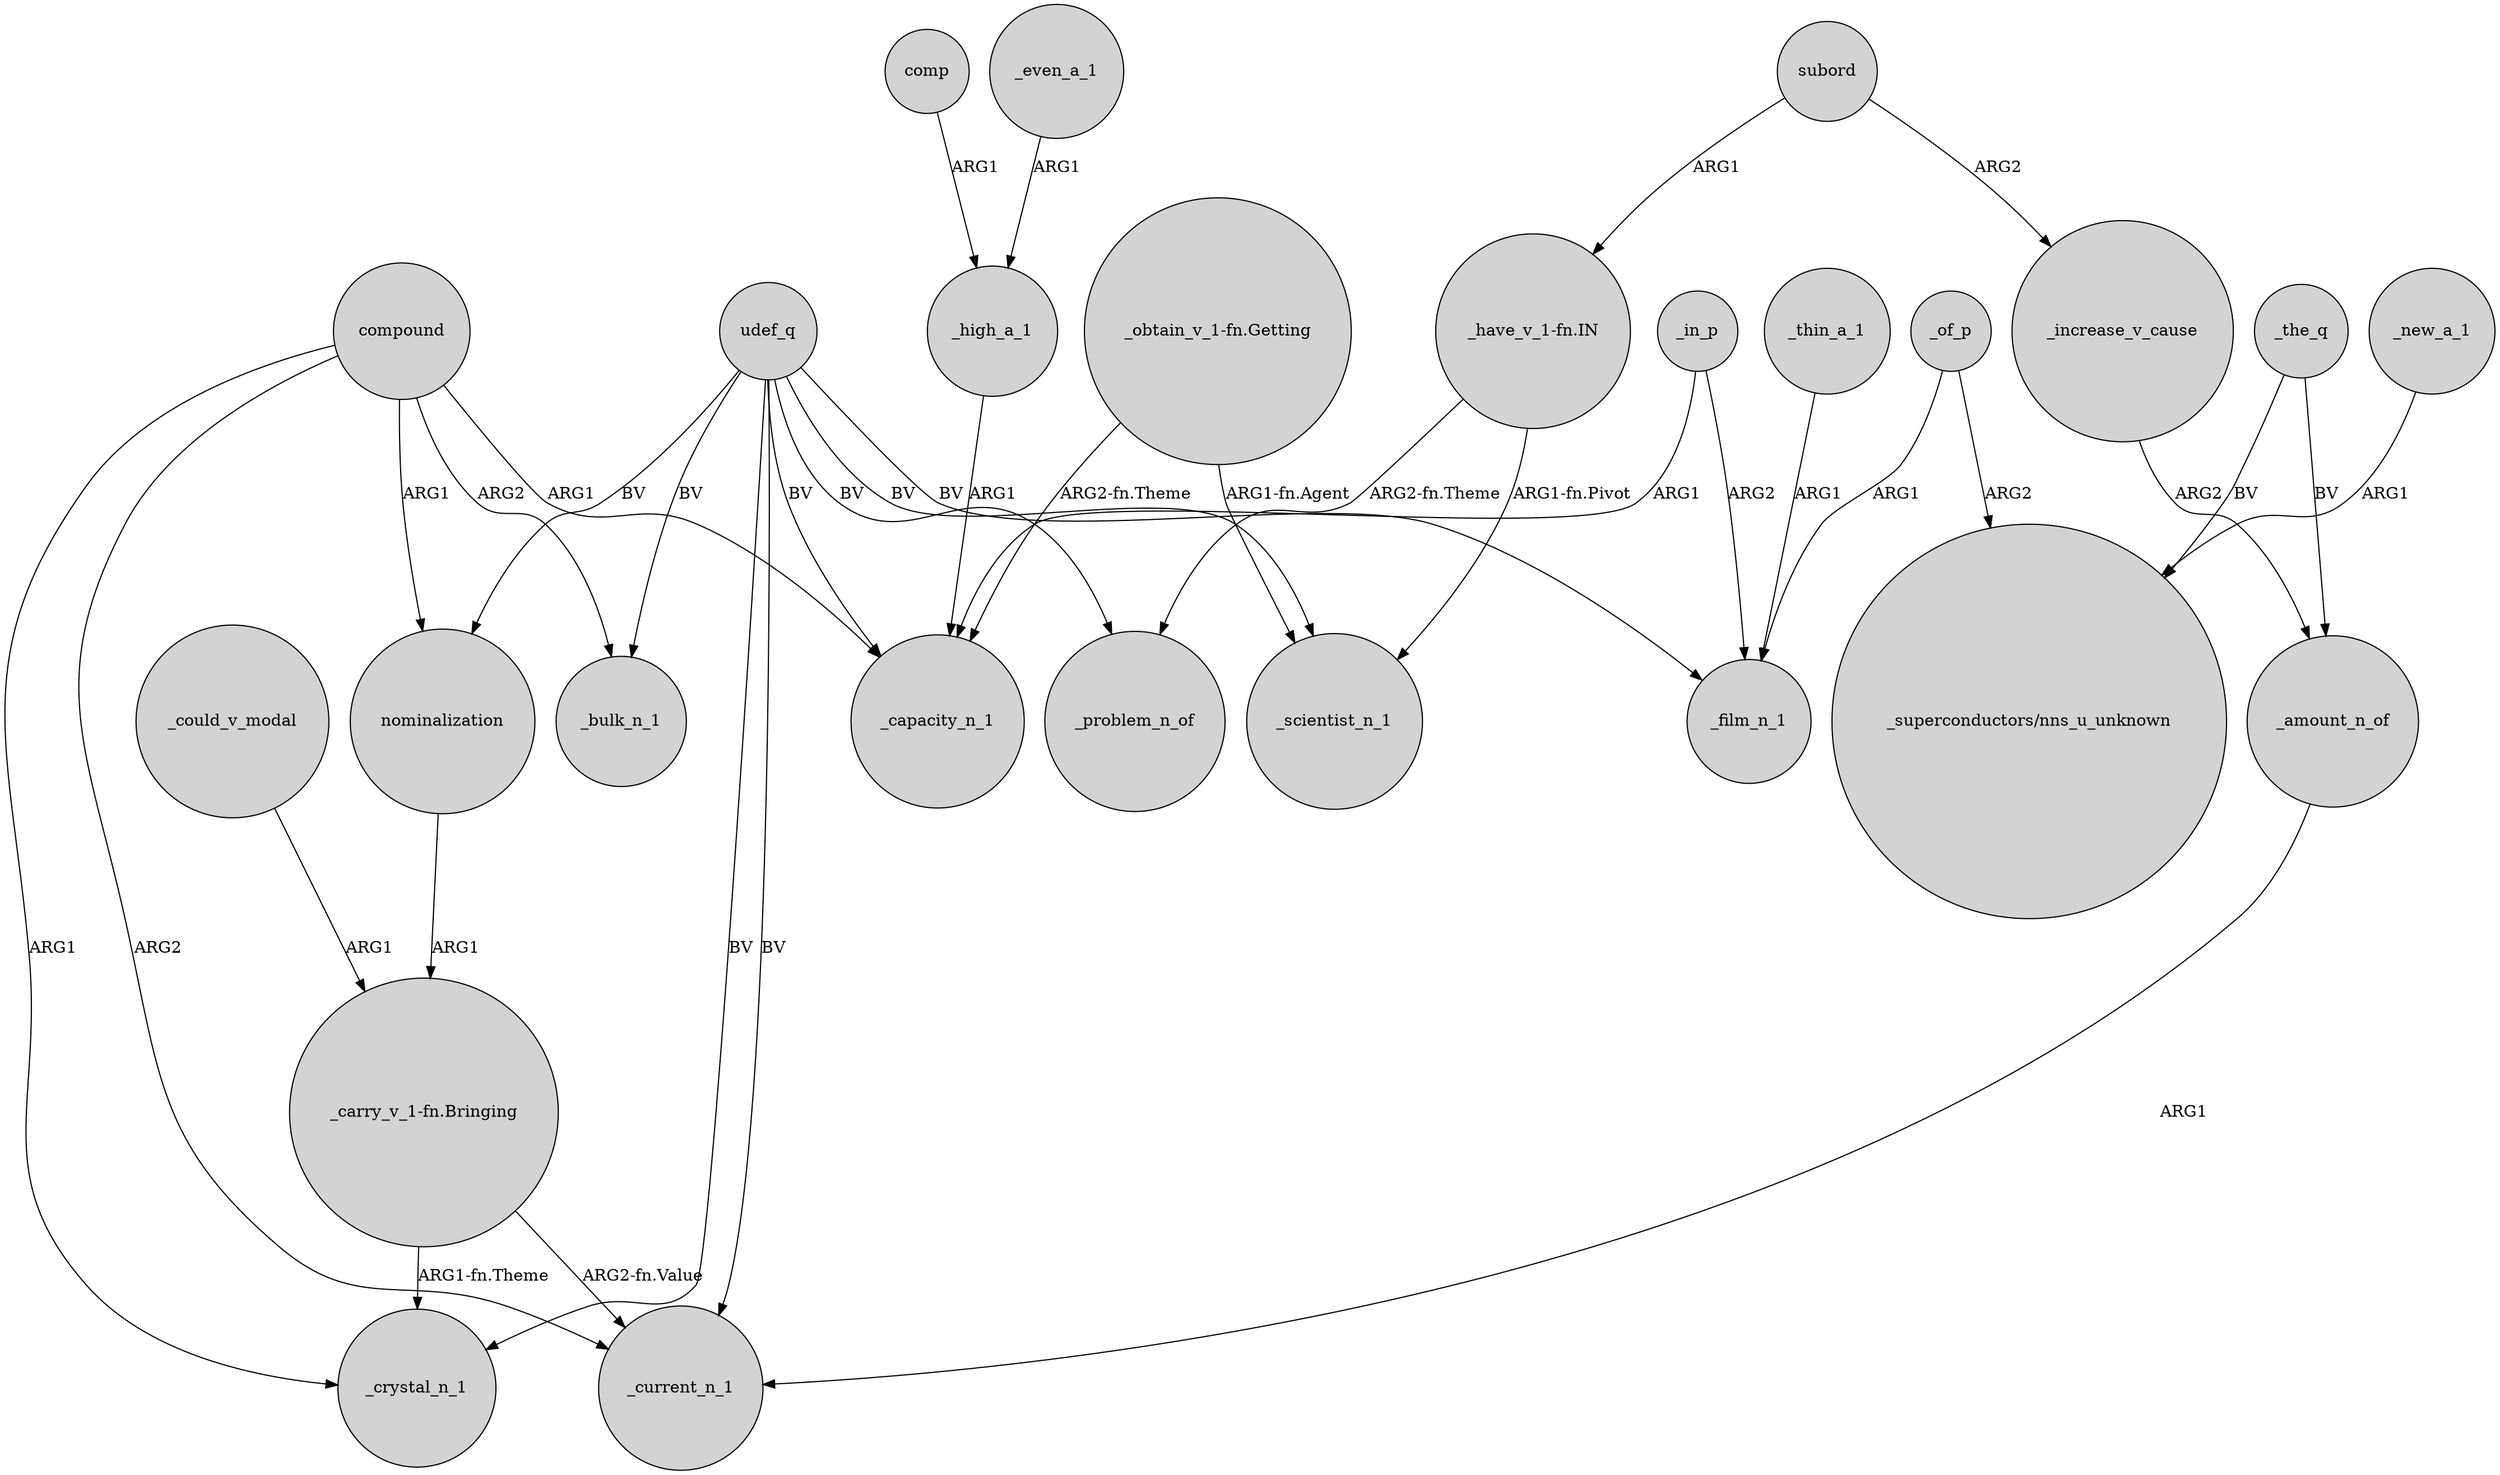 digraph {
	node [shape=circle style=filled]
	udef_q -> _crystal_n_1 [label=BV]
	compound -> _capacity_n_1 [label=ARG1]
	"_carry_v_1-fn.Bringing" -> _crystal_n_1 [label="ARG1-fn.Theme"]
	compound -> _current_n_1 [label=ARG2]
	_the_q -> _amount_n_of [label=BV]
	subord -> _increase_v_cause [label=ARG2]
	udef_q -> _capacity_n_1 [label=BV]
	"_have_v_1-fn.IN" -> _problem_n_of [label="ARG2-fn.Theme"]
	_could_v_modal -> "_carry_v_1-fn.Bringing" [label=ARG1]
	comp -> _high_a_1 [label=ARG1]
	"_obtain_v_1-fn.Getting" -> _capacity_n_1 [label="ARG2-fn.Theme"]
	udef_q -> _problem_n_of [label=BV]
	_of_p -> "_superconductors/nns_u_unknown" [label=ARG2]
	nominalization -> "_carry_v_1-fn.Bringing" [label=ARG1]
	_even_a_1 -> _high_a_1 [label=ARG1]
	_in_p -> _film_n_1 [label=ARG2]
	udef_q -> _bulk_n_1 [label=BV]
	compound -> _bulk_n_1 [label=ARG2]
	_of_p -> _film_n_1 [label=ARG1]
	"_carry_v_1-fn.Bringing" -> _current_n_1 [label="ARG2-fn.Value"]
	"_obtain_v_1-fn.Getting" -> _scientist_n_1 [label="ARG1-fn.Agent"]
	_new_a_1 -> "_superconductors/nns_u_unknown" [label=ARG1]
	udef_q -> _film_n_1 [label=BV]
	udef_q -> nominalization [label=BV]
	udef_q -> _current_n_1 [label=BV]
	_thin_a_1 -> _film_n_1 [label=ARG1]
	_the_q -> "_superconductors/nns_u_unknown" [label=BV]
	subord -> "_have_v_1-fn.IN" [label=ARG1]
	udef_q -> _scientist_n_1 [label=BV]
	_high_a_1 -> _capacity_n_1 [label=ARG1]
	_in_p -> _capacity_n_1 [label=ARG1]
	_amount_n_of -> _current_n_1 [label=ARG1]
	"_have_v_1-fn.IN" -> _scientist_n_1 [label="ARG1-fn.Pivot"]
	compound -> nominalization [label=ARG1]
	_increase_v_cause -> _amount_n_of [label=ARG2]
	compound -> _crystal_n_1 [label=ARG1]
}
